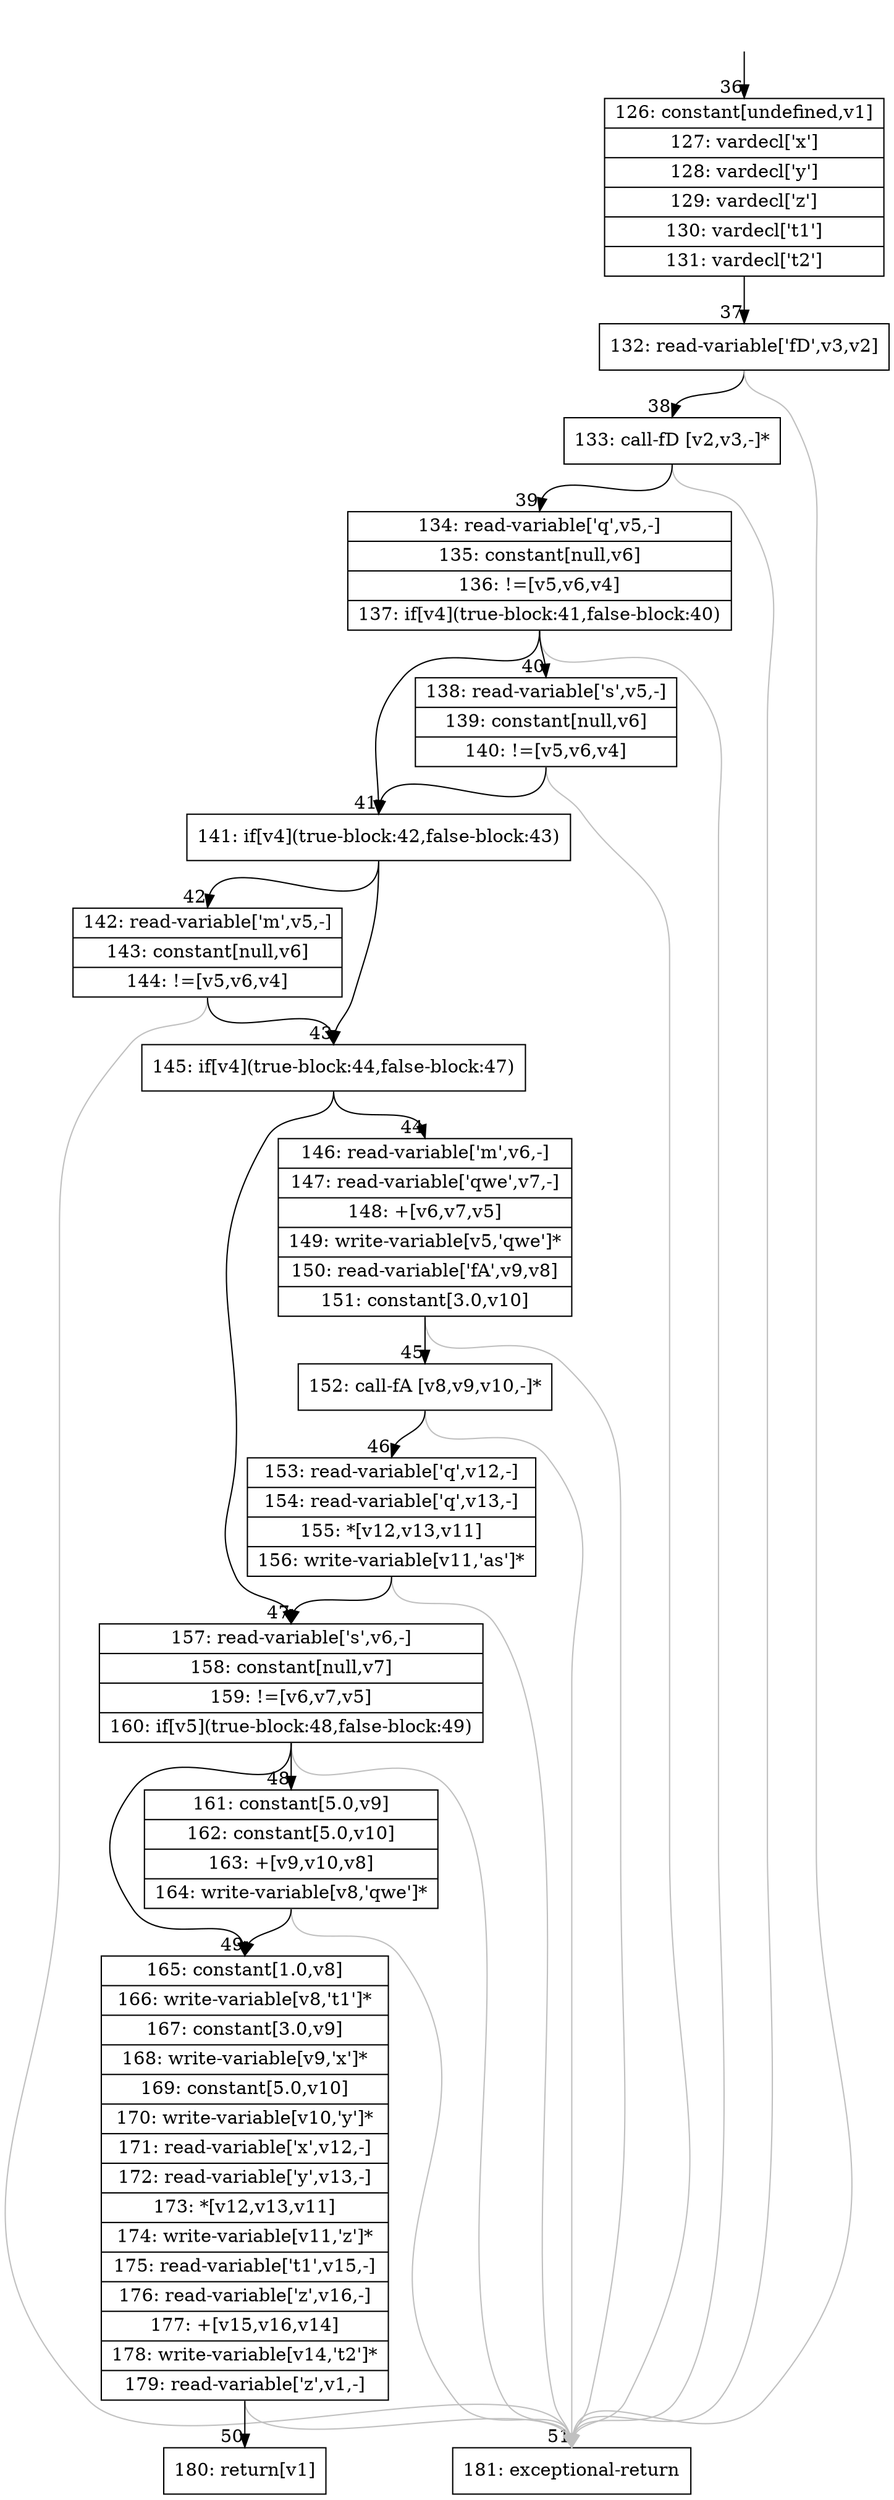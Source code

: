 digraph {
rankdir="TD"
BB_entry3[shape=none,label=""];
BB_entry3 -> BB36 [tailport=s, headport=n, headlabel="    36"]
BB36 [shape=record label="{126: constant[undefined,v1]|127: vardecl['x']|128: vardecl['y']|129: vardecl['z']|130: vardecl['t1']|131: vardecl['t2']}" ] 
BB36 -> BB37 [tailport=s, headport=n, headlabel="      37"]
BB37 [shape=record label="{132: read-variable['fD',v3,v2]}" ] 
BB37 -> BB38 [tailport=s, headport=n, headlabel="      38"]
BB37 -> BB51 [tailport=s, headport=n, color=gray, headlabel="      51"]
BB38 [shape=record label="{133: call-fD [v2,v3,-]*}" ] 
BB38 -> BB39 [tailport=s, headport=n, headlabel="      39"]
BB38 -> BB51 [tailport=s, headport=n, color=gray]
BB39 [shape=record label="{134: read-variable['q',v5,-]|135: constant[null,v6]|136: !=[v5,v6,v4]|137: if[v4](true-block:41,false-block:40)}" ] 
BB39 -> BB41 [tailport=s, headport=n, headlabel="      41"]
BB39 -> BB40 [tailport=s, headport=n, headlabel="      40"]
BB39 -> BB51 [tailport=s, headport=n, color=gray]
BB40 [shape=record label="{138: read-variable['s',v5,-]|139: constant[null,v6]|140: !=[v5,v6,v4]}" ] 
BB40 -> BB41 [tailport=s, headport=n]
BB40 -> BB51 [tailport=s, headport=n, color=gray]
BB41 [shape=record label="{141: if[v4](true-block:42,false-block:43)}" ] 
BB41 -> BB43 [tailport=s, headport=n, headlabel="      43"]
BB41 -> BB42 [tailport=s, headport=n, headlabel="      42"]
BB42 [shape=record label="{142: read-variable['m',v5,-]|143: constant[null,v6]|144: !=[v5,v6,v4]}" ] 
BB42 -> BB43 [tailport=s, headport=n]
BB42 -> BB51 [tailport=s, headport=n, color=gray]
BB43 [shape=record label="{145: if[v4](true-block:44,false-block:47)}" ] 
BB43 -> BB44 [tailport=s, headport=n, headlabel="      44"]
BB43 -> BB47 [tailport=s, headport=n, headlabel="      47"]
BB44 [shape=record label="{146: read-variable['m',v6,-]|147: read-variable['qwe',v7,-]|148: +[v6,v7,v5]|149: write-variable[v5,'qwe']*|150: read-variable['fA',v9,v8]|151: constant[3.0,v10]}" ] 
BB44 -> BB45 [tailport=s, headport=n, headlabel="      45"]
BB44 -> BB51 [tailport=s, headport=n, color=gray]
BB45 [shape=record label="{152: call-fA [v8,v9,v10,-]*}" ] 
BB45 -> BB46 [tailport=s, headport=n, headlabel="      46"]
BB45 -> BB51 [tailport=s, headport=n, color=gray]
BB46 [shape=record label="{153: read-variable['q',v12,-]|154: read-variable['q',v13,-]|155: *[v12,v13,v11]|156: write-variable[v11,'as']*}" ] 
BB46 -> BB47 [tailport=s, headport=n]
BB46 -> BB51 [tailport=s, headport=n, color=gray]
BB47 [shape=record label="{157: read-variable['s',v6,-]|158: constant[null,v7]|159: !=[v6,v7,v5]|160: if[v5](true-block:48,false-block:49)}" ] 
BB47 -> BB48 [tailport=s, headport=n, headlabel="      48"]
BB47 -> BB49 [tailport=s, headport=n, headlabel="      49"]
BB47 -> BB51 [tailport=s, headport=n, color=gray]
BB48 [shape=record label="{161: constant[5.0,v9]|162: constant[5.0,v10]|163: +[v9,v10,v8]|164: write-variable[v8,'qwe']*}" ] 
BB48 -> BB49 [tailport=s, headport=n]
BB48 -> BB51 [tailport=s, headport=n, color=gray]
BB49 [shape=record label="{165: constant[1.0,v8]|166: write-variable[v8,'t1']*|167: constant[3.0,v9]|168: write-variable[v9,'x']*|169: constant[5.0,v10]|170: write-variable[v10,'y']*|171: read-variable['x',v12,-]|172: read-variable['y',v13,-]|173: *[v12,v13,v11]|174: write-variable[v11,'z']*|175: read-variable['t1',v15,-]|176: read-variable['z',v16,-]|177: +[v15,v16,v14]|178: write-variable[v14,'t2']*|179: read-variable['z',v1,-]}" ] 
BB49 -> BB50 [tailport=s, headport=n, headlabel="      50"]
BB49 -> BB51 [tailport=s, headport=n, color=gray]
BB50 [shape=record label="{180: return[v1]}" ] 
BB51 [shape=record label="{181: exceptional-return}" ] 
//#$~ 88
}
